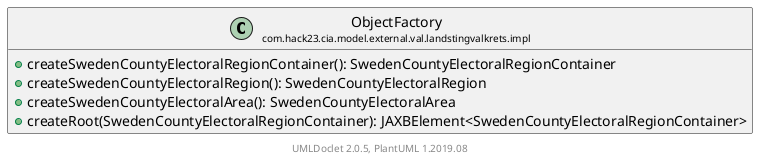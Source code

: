 @startuml
    set namespaceSeparator none
    hide empty fields
    hide empty methods

    class "<size:14>ObjectFactory\n<size:10>com.hack23.cia.model.external.val.landstingvalkrets.impl" as com.hack23.cia.model.external.val.landstingvalkrets.impl.ObjectFactory [[ObjectFactory.html]] {
        +createSwedenCountyElectoralRegionContainer(): SwedenCountyElectoralRegionContainer
        +createSwedenCountyElectoralRegion(): SwedenCountyElectoralRegion
        +createSwedenCountyElectoralArea(): SwedenCountyElectoralArea
        +createRoot(SwedenCountyElectoralRegionContainer): JAXBElement<SwedenCountyElectoralRegionContainer>
    }

    center footer UMLDoclet 2.0.5, PlantUML 1.2019.08
@enduml

